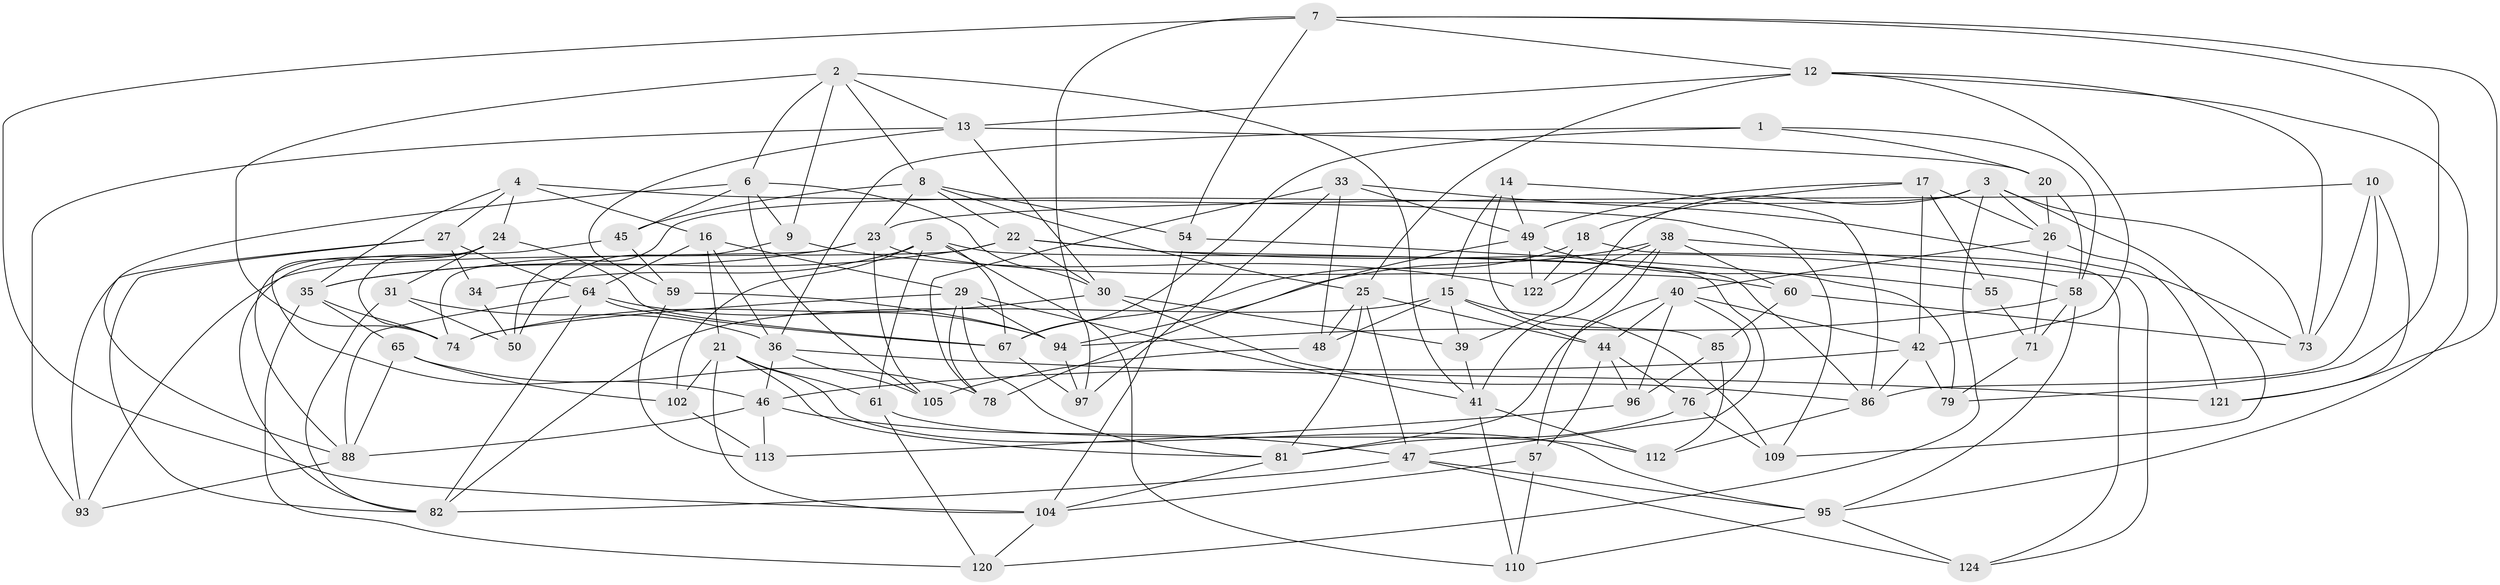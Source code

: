 // Generated by graph-tools (version 1.1) at 2025/24/03/03/25 07:24:23]
// undirected, 81 vertices, 202 edges
graph export_dot {
graph [start="1"]
  node [color=gray90,style=filled];
  1;
  2 [super="+106"];
  3 [super="+28"];
  4 [super="+90"];
  5 [super="+92"];
  6 [super="+11"];
  7 [super="+19"];
  8 [super="+115"];
  9;
  10;
  12 [super="+37"];
  13 [super="+72"];
  14;
  15 [super="+69"];
  16 [super="+52"];
  17 [super="+83"];
  18;
  20;
  21 [super="+62"];
  22 [super="+43"];
  23 [super="+99"];
  24 [super="+53"];
  25 [super="+32"];
  26 [super="+66"];
  27 [super="+103"];
  29 [super="+68"];
  30 [super="+63"];
  31;
  33 [super="+117"];
  34;
  35 [super="+108"];
  36 [super="+118"];
  38 [super="+56"];
  39;
  40 [super="+89"];
  41 [super="+75"];
  42 [super="+51"];
  44 [super="+111"];
  45;
  46 [super="+123"];
  47 [super="+114"];
  48;
  49 [super="+80"];
  50;
  54;
  55;
  57;
  58 [super="+84"];
  59;
  60;
  61;
  64 [super="+70"];
  65;
  67 [super="+100"];
  71;
  73 [super="+87"];
  74 [super="+77"];
  76;
  78;
  79;
  81 [super="+91"];
  82 [super="+125"];
  85;
  86 [super="+98"];
  88 [super="+101"];
  93;
  94 [super="+116"];
  95 [super="+107"];
  96;
  97;
  102;
  104 [super="+119"];
  105;
  109;
  110;
  112;
  113;
  120;
  121;
  122;
  124;
  1 -- 20;
  1 -- 67;
  1 -- 58;
  1 -- 36;
  2 -- 41;
  2 -- 6;
  2 -- 8;
  2 -- 9;
  2 -- 13;
  2 -- 74;
  3 -- 109;
  3 -- 39;
  3 -- 73;
  3 -- 120;
  3 -- 26;
  3 -- 50;
  4 -- 109;
  4 -- 24;
  4 -- 16 [weight=2];
  4 -- 35;
  4 -- 27;
  5 -- 67;
  5 -- 61;
  5 -- 34;
  5 -- 102;
  5 -- 110;
  5 -- 47;
  6 -- 105;
  6 -- 88;
  6 -- 9;
  6 -- 45;
  6 -- 30;
  7 -- 121;
  7 -- 12;
  7 -- 54;
  7 -- 97;
  7 -- 79;
  7 -- 104;
  8 -- 54;
  8 -- 45;
  8 -- 25;
  8 -- 22;
  8 -- 23;
  9 -- 50;
  9 -- 122;
  10 -- 86;
  10 -- 23;
  10 -- 121;
  10 -- 73;
  12 -- 42;
  12 -- 25;
  12 -- 73;
  12 -- 13;
  12 -- 95;
  13 -- 59;
  13 -- 93;
  13 -- 20;
  13 -- 30;
  14 -- 85;
  14 -- 49;
  14 -- 15;
  14 -- 86;
  15 -- 39;
  15 -- 48;
  15 -- 44;
  15 -- 109;
  15 -- 82;
  16 -- 64;
  16 -- 29;
  16 -- 21;
  16 -- 36;
  17 -- 49;
  17 -- 55 [weight=2];
  17 -- 26;
  17 -- 18;
  17 -- 42;
  18 -- 122;
  18 -- 124;
  18 -- 67;
  20 -- 58;
  20 -- 26;
  21 -- 104;
  21 -- 95;
  21 -- 61;
  21 -- 81;
  21 -- 102;
  22 -- 58;
  22 -- 93;
  22 -- 86;
  22 -- 35;
  22 -- 30;
  23 -- 105;
  23 -- 74;
  23 -- 35;
  23 -- 60;
  24 -- 31;
  24 -- 67;
  24 -- 74;
  24 -- 88;
  24 -- 46;
  25 -- 48;
  25 -- 44;
  25 -- 81;
  25 -- 47;
  26 -- 121;
  26 -- 71;
  26 -- 40;
  27 -- 64;
  27 -- 34 [weight=2];
  27 -- 82;
  27 -- 93;
  29 -- 41;
  29 -- 74;
  29 -- 78;
  29 -- 81;
  29 -- 94;
  30 -- 39;
  30 -- 74;
  30 -- 86;
  31 -- 50;
  31 -- 82;
  31 -- 36;
  33 -- 48;
  33 -- 78;
  33 -- 73 [weight=2];
  33 -- 97;
  33 -- 49;
  34 -- 50;
  35 -- 74;
  35 -- 120;
  35 -- 65;
  36 -- 105;
  36 -- 121;
  36 -- 46;
  38 -- 57;
  38 -- 94;
  38 -- 41;
  38 -- 122;
  38 -- 124;
  38 -- 60;
  39 -- 41;
  40 -- 81;
  40 -- 44;
  40 -- 76;
  40 -- 96;
  40 -- 42;
  41 -- 112;
  41 -- 110;
  42 -- 46;
  42 -- 86;
  42 -- 79;
  44 -- 76;
  44 -- 96;
  44 -- 57;
  45 -- 59;
  45 -- 82;
  46 -- 88;
  46 -- 113;
  46 -- 47;
  47 -- 82;
  47 -- 124;
  47 -- 95;
  48 -- 105;
  49 -- 122;
  49 -- 78;
  49 -- 55;
  54 -- 104;
  54 -- 79;
  55 -- 71;
  57 -- 104;
  57 -- 110;
  58 -- 94;
  58 -- 95;
  58 -- 71;
  59 -- 113;
  59 -- 94;
  60 -- 73;
  60 -- 85;
  61 -- 112;
  61 -- 120;
  64 -- 88;
  64 -- 67;
  64 -- 82;
  64 -- 94;
  65 -- 102;
  65 -- 78;
  65 -- 88;
  67 -- 97;
  71 -- 79;
  76 -- 109;
  76 -- 81;
  81 -- 104;
  85 -- 112;
  85 -- 96;
  86 -- 112;
  88 -- 93;
  94 -- 97;
  95 -- 110;
  95 -- 124;
  96 -- 113;
  102 -- 113;
  104 -- 120;
}
